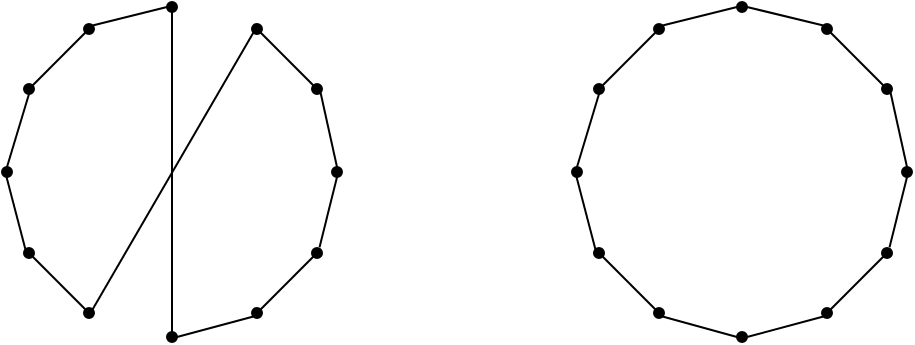 <mxfile version="15.4.1" type="device"><diagram id="s41e2EAJUp--8R-RXPy0" name="Page-1"><mxGraphModel dx="760" dy="419" grid="1" gridSize="10" guides="1" tooltips="1" connect="1" arrows="1" fold="1" page="1" pageScale="1" pageWidth="827" pageHeight="1169" math="0" shadow="0"><root><mxCell id="0"/><mxCell id="1" parent="0"/><mxCell id="vbU4NTSaiwUFIwlKd6a_-30" style="edgeStyle=none;rounded=0;orthogonalLoop=1;jettySize=auto;html=1;exitX=0.5;exitY=0;exitDx=0;exitDy=0;endArrow=none;endFill=0;entryX=0.5;entryY=1;entryDx=0;entryDy=0;" edge="1" parent="1" source="MkphCcu4oH7O8QRASEuw-11" target="vbU4NTSaiwUFIwlKd6a_-2"><mxGeometry relative="1" as="geometry"><mxPoint x="360" y="220" as="targetPoint"/></mxGeometry></mxCell><mxCell id="MkphCcu4oH7O8QRASEuw-11" value="" style="ellipse;fillColor=#000000;strokeColor=#000000;fontColor=#000000;labelBackgroundColor=#000000;" parent="1" vertex="1"><mxGeometry x="357.5" y="320" width="5" height="5" as="geometry"/></mxCell><mxCell id="vbU4NTSaiwUFIwlKd6a_-2" value="" style="ellipse;fillColor=#000000;strokeColor=#000000;fontColor=#000000;labelBackgroundColor=#000000;" vertex="1" parent="1"><mxGeometry x="357.5" y="155" width="5" height="5" as="geometry"/></mxCell><mxCell id="vbU4NTSaiwUFIwlKd6a_-27" style="edgeStyle=none;rounded=0;orthogonalLoop=1;jettySize=auto;html=1;exitX=0.5;exitY=1;exitDx=0;exitDy=0;entryX=0.755;entryY=-0.071;entryDx=0;entryDy=0;entryPerimeter=0;endArrow=none;endFill=0;" edge="1" parent="1" source="vbU4NTSaiwUFIwlKd6a_-3" target="vbU4NTSaiwUFIwlKd6a_-9"><mxGeometry relative="1" as="geometry"/></mxCell><mxCell id="vbU4NTSaiwUFIwlKd6a_-3" value="" style="ellipse;fillColor=#000000;strokeColor=#000000;fontColor=#000000;labelBackgroundColor=#000000;" vertex="1" parent="1"><mxGeometry x="440" y="237.5" width="5" height="5" as="geometry"/></mxCell><mxCell id="vbU4NTSaiwUFIwlKd6a_-34" style="edgeStyle=none;rounded=0;orthogonalLoop=1;jettySize=auto;html=1;exitX=0.5;exitY=0;exitDx=0;exitDy=0;entryX=0.5;entryY=1;entryDx=0;entryDy=0;endArrow=none;endFill=0;" edge="1" parent="1" source="vbU4NTSaiwUFIwlKd6a_-4" target="vbU4NTSaiwUFIwlKd6a_-5"><mxGeometry relative="1" as="geometry"/></mxCell><mxCell id="vbU4NTSaiwUFIwlKd6a_-4" value="" style="ellipse;fillColor=#000000;strokeColor=#000000;fontColor=#000000;labelBackgroundColor=#000000;" vertex="1" parent="1"><mxGeometry x="275" y="237.5" width="5" height="5" as="geometry"/></mxCell><mxCell id="vbU4NTSaiwUFIwlKd6a_-35" style="edgeStyle=none;rounded=0;orthogonalLoop=1;jettySize=auto;html=1;exitX=1;exitY=0;exitDx=0;exitDy=0;entryX=0;entryY=1;entryDx=0;entryDy=0;endArrow=none;endFill=0;" edge="1" parent="1" source="vbU4NTSaiwUFIwlKd6a_-5" target="vbU4NTSaiwUFIwlKd6a_-6"><mxGeometry relative="1" as="geometry"/></mxCell><mxCell id="vbU4NTSaiwUFIwlKd6a_-5" value="" style="ellipse;fillColor=#000000;strokeColor=#000000;fontColor=#000000;labelBackgroundColor=#000000;" vertex="1" parent="1"><mxGeometry x="286" y="196" width="5" height="5" as="geometry"/></mxCell><mxCell id="vbU4NTSaiwUFIwlKd6a_-36" style="edgeStyle=none;rounded=0;orthogonalLoop=1;jettySize=auto;html=1;exitX=1;exitY=0;exitDx=0;exitDy=0;entryX=0;entryY=0.5;entryDx=0;entryDy=0;endArrow=none;endFill=0;" edge="1" parent="1" source="vbU4NTSaiwUFIwlKd6a_-6" target="vbU4NTSaiwUFIwlKd6a_-2"><mxGeometry relative="1" as="geometry"/></mxCell><mxCell id="vbU4NTSaiwUFIwlKd6a_-6" value="" style="ellipse;fillColor=#000000;strokeColor=#000000;fontColor=#000000;labelBackgroundColor=#000000;" vertex="1" parent="1"><mxGeometry x="316" y="166" width="5" height="5" as="geometry"/></mxCell><mxCell id="vbU4NTSaiwUFIwlKd6a_-25" style="rounded=0;orthogonalLoop=1;jettySize=auto;html=1;exitX=1;exitY=1;exitDx=0;exitDy=0;entryX=0;entryY=0;entryDx=0;entryDy=0;endArrow=none;endFill=0;" edge="1" parent="1" source="vbU4NTSaiwUFIwlKd6a_-7" target="vbU4NTSaiwUFIwlKd6a_-8"><mxGeometry relative="1" as="geometry"/></mxCell><mxCell id="vbU4NTSaiwUFIwlKd6a_-31" style="edgeStyle=none;rounded=0;orthogonalLoop=1;jettySize=auto;html=1;exitX=0;exitY=1;exitDx=0;exitDy=0;endArrow=none;endFill=0;entryX=1;entryY=0;entryDx=0;entryDy=0;" edge="1" parent="1" source="vbU4NTSaiwUFIwlKd6a_-7" target="vbU4NTSaiwUFIwlKd6a_-12"><mxGeometry relative="1" as="geometry"><mxPoint x="340" y="280" as="targetPoint"/></mxGeometry></mxCell><mxCell id="vbU4NTSaiwUFIwlKd6a_-7" value="" style="ellipse;fillColor=#000000;strokeColor=#000000;fontColor=#000000;labelBackgroundColor=#000000;" vertex="1" parent="1"><mxGeometry x="400" y="166" width="5" height="5" as="geometry"/></mxCell><mxCell id="vbU4NTSaiwUFIwlKd6a_-26" style="edgeStyle=none;rounded=0;orthogonalLoop=1;jettySize=auto;html=1;exitX=1;exitY=1;exitDx=0;exitDy=0;entryX=0.5;entryY=0;entryDx=0;entryDy=0;endArrow=none;endFill=0;" edge="1" parent="1" source="vbU4NTSaiwUFIwlKd6a_-8" target="vbU4NTSaiwUFIwlKd6a_-3"><mxGeometry relative="1" as="geometry"/></mxCell><mxCell id="vbU4NTSaiwUFIwlKd6a_-8" value="" style="ellipse;fillColor=#000000;strokeColor=#000000;fontColor=#000000;labelBackgroundColor=#000000;" vertex="1" parent="1"><mxGeometry x="430" y="196" width="5" height="5" as="geometry"/></mxCell><mxCell id="vbU4NTSaiwUFIwlKd6a_-28" style="edgeStyle=none;rounded=0;orthogonalLoop=1;jettySize=auto;html=1;exitX=0;exitY=1;exitDx=0;exitDy=0;entryX=1;entryY=0;entryDx=0;entryDy=0;endArrow=none;endFill=0;" edge="1" parent="1" source="vbU4NTSaiwUFIwlKd6a_-9" target="vbU4NTSaiwUFIwlKd6a_-10"><mxGeometry relative="1" as="geometry"/></mxCell><mxCell id="vbU4NTSaiwUFIwlKd6a_-9" value="" style="ellipse;fillColor=#000000;strokeColor=#000000;fontColor=#000000;labelBackgroundColor=#000000;" vertex="1" parent="1"><mxGeometry x="430" y="278" width="5" height="5" as="geometry"/></mxCell><mxCell id="vbU4NTSaiwUFIwlKd6a_-29" style="edgeStyle=none;rounded=0;orthogonalLoop=1;jettySize=auto;html=1;exitX=0;exitY=1;exitDx=0;exitDy=0;entryX=1;entryY=0.5;entryDx=0;entryDy=0;endArrow=none;endFill=0;" edge="1" parent="1" source="vbU4NTSaiwUFIwlKd6a_-10" target="MkphCcu4oH7O8QRASEuw-11"><mxGeometry relative="1" as="geometry"/></mxCell><mxCell id="vbU4NTSaiwUFIwlKd6a_-10" value="" style="ellipse;fillColor=#000000;strokeColor=#000000;fontColor=#000000;labelBackgroundColor=#000000;" vertex="1" parent="1"><mxGeometry x="400" y="308" width="5" height="5" as="geometry"/></mxCell><mxCell id="vbU4NTSaiwUFIwlKd6a_-32" style="edgeStyle=none;rounded=0;orthogonalLoop=1;jettySize=auto;html=1;exitX=1;exitY=1;exitDx=0;exitDy=0;entryX=0;entryY=0;entryDx=0;entryDy=0;endArrow=none;endFill=0;" edge="1" parent="1" source="vbU4NTSaiwUFIwlKd6a_-11" target="vbU4NTSaiwUFIwlKd6a_-12"><mxGeometry relative="1" as="geometry"/></mxCell><mxCell id="vbU4NTSaiwUFIwlKd6a_-33" style="edgeStyle=none;rounded=0;orthogonalLoop=1;jettySize=auto;html=1;exitX=0;exitY=0;exitDx=0;exitDy=0;entryX=0.368;entryY=0.674;entryDx=0;entryDy=0;entryPerimeter=0;endArrow=none;endFill=0;" edge="1" parent="1" source="vbU4NTSaiwUFIwlKd6a_-11" target="vbU4NTSaiwUFIwlKd6a_-4"><mxGeometry relative="1" as="geometry"/></mxCell><mxCell id="vbU4NTSaiwUFIwlKd6a_-11" value="" style="ellipse;fillColor=#000000;strokeColor=#000000;fontColor=#000000;labelBackgroundColor=#000000;" vertex="1" parent="1"><mxGeometry x="286" y="278" width="5" height="5" as="geometry"/></mxCell><mxCell id="vbU4NTSaiwUFIwlKd6a_-12" value="" style="ellipse;fillColor=#000000;strokeColor=#000000;fontColor=#000000;labelBackgroundColor=#000000;" vertex="1" parent="1"><mxGeometry x="316" y="308" width="5" height="5" as="geometry"/></mxCell><mxCell id="vbU4NTSaiwUFIwlKd6a_-38" value="" style="ellipse;fillColor=#000000;strokeColor=#000000;fontColor=#000000;labelBackgroundColor=#000000;" vertex="1" parent="1"><mxGeometry x="642.5" y="320" width="5" height="5" as="geometry"/></mxCell><mxCell id="vbU4NTSaiwUFIwlKd6a_-39" value="" style="ellipse;fillColor=#000000;strokeColor=#000000;fontColor=#000000;labelBackgroundColor=#000000;" vertex="1" parent="1"><mxGeometry x="642.5" y="155" width="5" height="5" as="geometry"/></mxCell><mxCell id="vbU4NTSaiwUFIwlKd6a_-40" style="edgeStyle=none;rounded=0;orthogonalLoop=1;jettySize=auto;html=1;exitX=0.5;exitY=1;exitDx=0;exitDy=0;entryX=0.755;entryY=-0.071;entryDx=0;entryDy=0;entryPerimeter=0;endArrow=none;endFill=0;" edge="1" source="vbU4NTSaiwUFIwlKd6a_-41" target="vbU4NTSaiwUFIwlKd6a_-54" parent="1"><mxGeometry relative="1" as="geometry"/></mxCell><mxCell id="vbU4NTSaiwUFIwlKd6a_-41" value="" style="ellipse;fillColor=#000000;strokeColor=#000000;fontColor=#000000;labelBackgroundColor=#000000;" vertex="1" parent="1"><mxGeometry x="725" y="237.5" width="5" height="5" as="geometry"/></mxCell><mxCell id="vbU4NTSaiwUFIwlKd6a_-42" style="edgeStyle=none;rounded=0;orthogonalLoop=1;jettySize=auto;html=1;exitX=0.5;exitY=0;exitDx=0;exitDy=0;entryX=0.5;entryY=1;entryDx=0;entryDy=0;endArrow=none;endFill=0;" edge="1" source="vbU4NTSaiwUFIwlKd6a_-43" target="vbU4NTSaiwUFIwlKd6a_-45" parent="1"><mxGeometry relative="1" as="geometry"/></mxCell><mxCell id="vbU4NTSaiwUFIwlKd6a_-43" value="" style="ellipse;fillColor=#000000;strokeColor=#000000;fontColor=#000000;labelBackgroundColor=#000000;" vertex="1" parent="1"><mxGeometry x="560" y="237.5" width="5" height="5" as="geometry"/></mxCell><mxCell id="vbU4NTSaiwUFIwlKd6a_-44" style="edgeStyle=none;rounded=0;orthogonalLoop=1;jettySize=auto;html=1;exitX=1;exitY=0;exitDx=0;exitDy=0;entryX=0;entryY=1;entryDx=0;entryDy=0;endArrow=none;endFill=0;" edge="1" source="vbU4NTSaiwUFIwlKd6a_-45" target="vbU4NTSaiwUFIwlKd6a_-47" parent="1"><mxGeometry relative="1" as="geometry"/></mxCell><mxCell id="vbU4NTSaiwUFIwlKd6a_-45" value="" style="ellipse;fillColor=#000000;strokeColor=#000000;fontColor=#000000;labelBackgroundColor=#000000;" vertex="1" parent="1"><mxGeometry x="571" y="196" width="5" height="5" as="geometry"/></mxCell><mxCell id="vbU4NTSaiwUFIwlKd6a_-46" style="edgeStyle=none;rounded=0;orthogonalLoop=1;jettySize=auto;html=1;exitX=1;exitY=0;exitDx=0;exitDy=0;entryX=0;entryY=0.5;entryDx=0;entryDy=0;endArrow=none;endFill=0;" edge="1" source="vbU4NTSaiwUFIwlKd6a_-47" target="vbU4NTSaiwUFIwlKd6a_-39" parent="1"><mxGeometry relative="1" as="geometry"/></mxCell><mxCell id="vbU4NTSaiwUFIwlKd6a_-47" value="" style="ellipse;fillColor=#000000;strokeColor=#000000;fontColor=#000000;labelBackgroundColor=#000000;" vertex="1" parent="1"><mxGeometry x="601" y="166" width="5" height="5" as="geometry"/></mxCell><mxCell id="vbU4NTSaiwUFIwlKd6a_-48" style="rounded=0;orthogonalLoop=1;jettySize=auto;html=1;exitX=1;exitY=1;exitDx=0;exitDy=0;entryX=0;entryY=0;entryDx=0;entryDy=0;endArrow=none;endFill=0;" edge="1" source="vbU4NTSaiwUFIwlKd6a_-50" target="vbU4NTSaiwUFIwlKd6a_-52" parent="1"><mxGeometry relative="1" as="geometry"/></mxCell><mxCell id="vbU4NTSaiwUFIwlKd6a_-61" style="edgeStyle=none;rounded=0;orthogonalLoop=1;jettySize=auto;html=1;exitX=0;exitY=0;exitDx=0;exitDy=0;entryX=1;entryY=0.5;entryDx=0;entryDy=0;endArrow=none;endFill=0;" edge="1" parent="1" source="vbU4NTSaiwUFIwlKd6a_-50" target="vbU4NTSaiwUFIwlKd6a_-39"><mxGeometry relative="1" as="geometry"/></mxCell><mxCell id="vbU4NTSaiwUFIwlKd6a_-50" value="" style="ellipse;fillColor=#000000;strokeColor=#000000;fontColor=#000000;labelBackgroundColor=#000000;" vertex="1" parent="1"><mxGeometry x="685" y="166" width="5" height="5" as="geometry"/></mxCell><mxCell id="vbU4NTSaiwUFIwlKd6a_-51" style="edgeStyle=none;rounded=0;orthogonalLoop=1;jettySize=auto;html=1;exitX=1;exitY=1;exitDx=0;exitDy=0;entryX=0.5;entryY=0;entryDx=0;entryDy=0;endArrow=none;endFill=0;" edge="1" source="vbU4NTSaiwUFIwlKd6a_-52" target="vbU4NTSaiwUFIwlKd6a_-41" parent="1"><mxGeometry relative="1" as="geometry"/></mxCell><mxCell id="vbU4NTSaiwUFIwlKd6a_-52" value="" style="ellipse;fillColor=#000000;strokeColor=#000000;fontColor=#000000;labelBackgroundColor=#000000;" vertex="1" parent="1"><mxGeometry x="715" y="196" width="5" height="5" as="geometry"/></mxCell><mxCell id="vbU4NTSaiwUFIwlKd6a_-53" style="edgeStyle=none;rounded=0;orthogonalLoop=1;jettySize=auto;html=1;exitX=0;exitY=1;exitDx=0;exitDy=0;entryX=1;entryY=0;entryDx=0;entryDy=0;endArrow=none;endFill=0;" edge="1" source="vbU4NTSaiwUFIwlKd6a_-54" target="vbU4NTSaiwUFIwlKd6a_-56" parent="1"><mxGeometry relative="1" as="geometry"/></mxCell><mxCell id="vbU4NTSaiwUFIwlKd6a_-54" value="" style="ellipse;fillColor=#000000;strokeColor=#000000;fontColor=#000000;labelBackgroundColor=#000000;" vertex="1" parent="1"><mxGeometry x="715" y="278" width="5" height="5" as="geometry"/></mxCell><mxCell id="vbU4NTSaiwUFIwlKd6a_-55" style="edgeStyle=none;rounded=0;orthogonalLoop=1;jettySize=auto;html=1;exitX=0;exitY=1;exitDx=0;exitDy=0;entryX=1;entryY=0.5;entryDx=0;entryDy=0;endArrow=none;endFill=0;" edge="1" source="vbU4NTSaiwUFIwlKd6a_-56" target="vbU4NTSaiwUFIwlKd6a_-38" parent="1"><mxGeometry relative="1" as="geometry"/></mxCell><mxCell id="vbU4NTSaiwUFIwlKd6a_-56" value="" style="ellipse;fillColor=#000000;strokeColor=#000000;fontColor=#000000;labelBackgroundColor=#000000;" vertex="1" parent="1"><mxGeometry x="685" y="308" width="5" height="5" as="geometry"/></mxCell><mxCell id="vbU4NTSaiwUFIwlKd6a_-57" style="edgeStyle=none;rounded=0;orthogonalLoop=1;jettySize=auto;html=1;exitX=1;exitY=1;exitDx=0;exitDy=0;entryX=0;entryY=0;entryDx=0;entryDy=0;endArrow=none;endFill=0;" edge="1" source="vbU4NTSaiwUFIwlKd6a_-59" target="vbU4NTSaiwUFIwlKd6a_-60" parent="1"><mxGeometry relative="1" as="geometry"/></mxCell><mxCell id="vbU4NTSaiwUFIwlKd6a_-58" style="edgeStyle=none;rounded=0;orthogonalLoop=1;jettySize=auto;html=1;exitX=0;exitY=0;exitDx=0;exitDy=0;entryX=0.368;entryY=0.674;entryDx=0;entryDy=0;entryPerimeter=0;endArrow=none;endFill=0;" edge="1" source="vbU4NTSaiwUFIwlKd6a_-59" target="vbU4NTSaiwUFIwlKd6a_-43" parent="1"><mxGeometry relative="1" as="geometry"/></mxCell><mxCell id="vbU4NTSaiwUFIwlKd6a_-59" value="" style="ellipse;fillColor=#000000;strokeColor=#000000;fontColor=#000000;labelBackgroundColor=#000000;" vertex="1" parent="1"><mxGeometry x="571" y="278" width="5" height="5" as="geometry"/></mxCell><mxCell id="vbU4NTSaiwUFIwlKd6a_-62" style="edgeStyle=none;rounded=0;orthogonalLoop=1;jettySize=auto;html=1;exitX=1;exitY=1;exitDx=0;exitDy=0;entryX=0;entryY=0.5;entryDx=0;entryDy=0;endArrow=none;endFill=0;" edge="1" parent="1" source="vbU4NTSaiwUFIwlKd6a_-60" target="vbU4NTSaiwUFIwlKd6a_-38"><mxGeometry relative="1" as="geometry"/></mxCell><mxCell id="vbU4NTSaiwUFIwlKd6a_-60" value="" style="ellipse;fillColor=#000000;strokeColor=#000000;fontColor=#000000;labelBackgroundColor=#000000;" vertex="1" parent="1"><mxGeometry x="601" y="308" width="5" height="5" as="geometry"/></mxCell></root></mxGraphModel></diagram></mxfile>